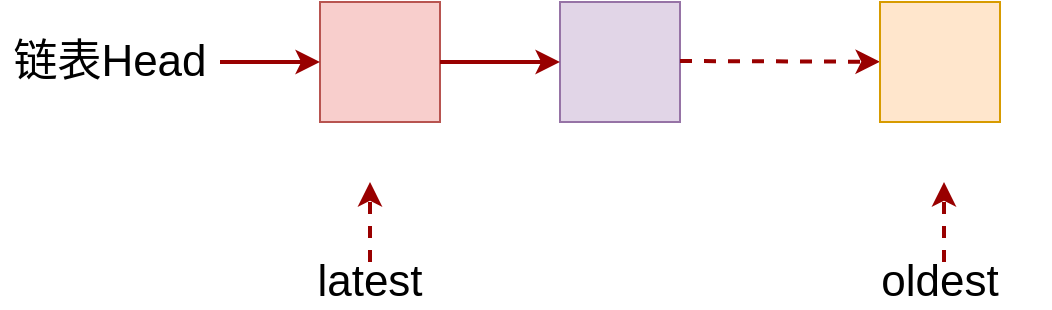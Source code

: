 <mxfile pages="1" version="11.2.8" type="github"><diagram id="7j3A2cuAGgL4tYC8n-ux" name="Page-1"><mxGraphModel dx="891" dy="623" grid="1" gridSize="10" guides="1" tooltips="1" connect="1" arrows="1" fold="1" page="1" pageScale="1" pageWidth="3300" pageHeight="4681" math="0" shadow="0"><root><mxCell id="0"/><mxCell id="1" parent="0"/><mxCell id="QCf471dcXcUAyLYK0_V5-2" value="" style="whiteSpace=wrap;html=1;aspect=fixed;fillColor=#f8cecc;strokeColor=#b85450;" vertex="1" parent="1"><mxGeometry x="590" y="250" width="60" height="60" as="geometry"/></mxCell><mxCell id="QCf471dcXcUAyLYK0_V5-6" value="" style="whiteSpace=wrap;html=1;aspect=fixed;fillColor=#e1d5e7;strokeColor=#9673a6;" vertex="1" parent="1"><mxGeometry x="710" y="250" width="60" height="60" as="geometry"/></mxCell><mxCell id="QCf471dcXcUAyLYK0_V5-3" value="&lt;font style=&quot;font-size: 22px&quot;&gt;链表Head&lt;/font&gt;" style="text;html=1;strokeColor=none;fillColor=none;align=center;verticalAlign=middle;whiteSpace=wrap;rounded=0;" vertex="1" parent="1"><mxGeometry x="430" y="270" width="110" height="20" as="geometry"/></mxCell><mxCell id="QCf471dcXcUAyLYK0_V5-5" style="edgeStyle=none;comic=0;orthogonalLoop=1;jettySize=auto;html=1;exitX=1;exitY=0.5;exitDx=0;exitDy=0;strokeColor=#990000;strokeWidth=2;fontColor=#000000;fontSize=14;entryX=0;entryY=0.5;entryDx=0;entryDy=0;" edge="1" parent="1" source="QCf471dcXcUAyLYK0_V5-3" target="QCf471dcXcUAyLYK0_V5-2"><mxGeometry relative="1" as="geometry"><mxPoint x="716.716" y="196.784" as="sourcePoint"/><mxPoint x="660" y="303.54" as="targetPoint"/></mxGeometry></mxCell><mxCell id="QCf471dcXcUAyLYK0_V5-8" style="edgeStyle=none;comic=0;orthogonalLoop=1;jettySize=auto;html=1;exitX=1;exitY=0.5;exitDx=0;exitDy=0;strokeColor=#990000;strokeWidth=2;fontColor=#000000;fontSize=14;" edge="1" parent="1" source="QCf471dcXcUAyLYK0_V5-2" target="QCf471dcXcUAyLYK0_V5-6"><mxGeometry relative="1" as="geometry"><mxPoint x="660" y="280" as="sourcePoint"/><mxPoint x="710" y="280" as="targetPoint"/></mxGeometry></mxCell><mxCell id="QCf471dcXcUAyLYK0_V5-10" value="" style="endArrow=classic;dashed=1;html=1;strokeColor=#990000;strokeWidth=2;rounded=0;endFill=1;" edge="1" parent="1" target="QCf471dcXcUAyLYK0_V5-11"><mxGeometry width="50" height="50" relative="1" as="geometry"><mxPoint x="770" y="279.5" as="sourcePoint"/><mxPoint x="860" y="280" as="targetPoint"/></mxGeometry></mxCell><mxCell id="QCf471dcXcUAyLYK0_V5-11" value="" style="whiteSpace=wrap;html=1;aspect=fixed;fillColor=#ffe6cc;strokeColor=#d79b00;" vertex="1" parent="1"><mxGeometry x="870" y="250" width="60" height="60" as="geometry"/></mxCell><mxCell id="QCf471dcXcUAyLYK0_V5-12" value="&lt;font style=&quot;font-size: 22px&quot;&gt;latest&lt;/font&gt;" style="text;html=1;strokeColor=none;fillColor=none;align=center;verticalAlign=middle;whiteSpace=wrap;rounded=0;" vertex="1" parent="1"><mxGeometry x="560" y="380" width="110" height="20" as="geometry"/></mxCell><mxCell id="QCf471dcXcUAyLYK0_V5-15" value="&lt;span style=&quot;font-size: 22px&quot;&gt;oldest&lt;/span&gt;" style="text;html=1;strokeColor=none;fillColor=none;align=center;verticalAlign=middle;whiteSpace=wrap;rounded=0;" vertex="1" parent="1"><mxGeometry x="845" y="380" width="110" height="20" as="geometry"/></mxCell><mxCell id="QCf471dcXcUAyLYK0_V5-16" style="edgeStyle=none;comic=0;orthogonalLoop=1;jettySize=auto;html=1;exitX=0.5;exitY=0;exitDx=0;exitDy=0;strokeColor=#990000;strokeWidth=2;fontColor=#000000;fontSize=14;dashed=1;" edge="1" parent="1" source="QCf471dcXcUAyLYK0_V5-12"><mxGeometry relative="1" as="geometry"><mxPoint x="550" y="290" as="sourcePoint"/><mxPoint x="615" y="340" as="targetPoint"/></mxGeometry></mxCell><mxCell id="QCf471dcXcUAyLYK0_V5-17" style="edgeStyle=none;comic=0;orthogonalLoop=1;jettySize=auto;html=1;exitX=0.5;exitY=0;exitDx=0;exitDy=0;strokeColor=#990000;strokeWidth=2;fontColor=#000000;fontSize=14;dashed=1;" edge="1" parent="1"><mxGeometry relative="1" as="geometry"><mxPoint x="902" y="380" as="sourcePoint"/><mxPoint x="902" y="340" as="targetPoint"/></mxGeometry></mxCell></root></mxGraphModel></diagram></mxfile>